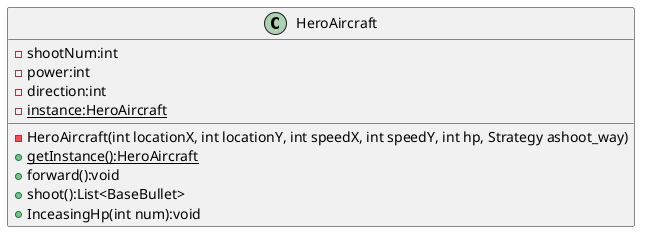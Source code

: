 @startuml 单例模式
class HeroAircraft {
    - shootNum:int
    - power:int
    - direction:int
    - {static} instance:HeroAircraft
    - HeroAircraft(int locationX, int locationY, int speedX, int speedY, int hp, Strategy ashoot_way)
    + {static} getInstance():HeroAircraft
    + forward():void
    + shoot():List<BaseBullet>
    + InceasingHp(int num):void
}

@enduml